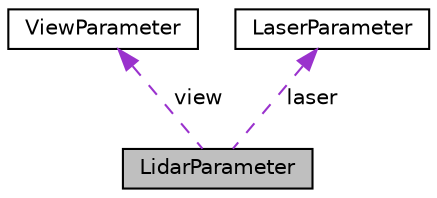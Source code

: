 digraph "LidarParameter"
{
 // LATEX_PDF_SIZE
  edge [fontname="Helvetica",fontsize="10",labelfontname="Helvetica",labelfontsize="10"];
  node [fontname="Helvetica",fontsize="10",shape=record];
  Node1 [label="LidarParameter",height=0.2,width=0.4,color="black", fillcolor="grey75", style="filled", fontcolor="black",tooltip="The LidarParameter struct."];
  Node2 -> Node1 [dir="back",color="darkorchid3",fontsize="10",style="dashed",label=" view" ,fontname="Helvetica"];
  Node2 [label="ViewParameter",height=0.2,width=0.4,color="black", fillcolor="white", style="filled",URL="$structViewParameter.html",tooltip="The ViewParameter struct."];
  Node3 -> Node1 [dir="back",color="darkorchid3",fontsize="10",style="dashed",label=" laser" ,fontname="Helvetica"];
  Node3 [label="LaserParameter",height=0.2,width=0.4,color="black", fillcolor="white", style="filled",URL="$structLaserParameter.html",tooltip="The LaserParameter struct."];
}
